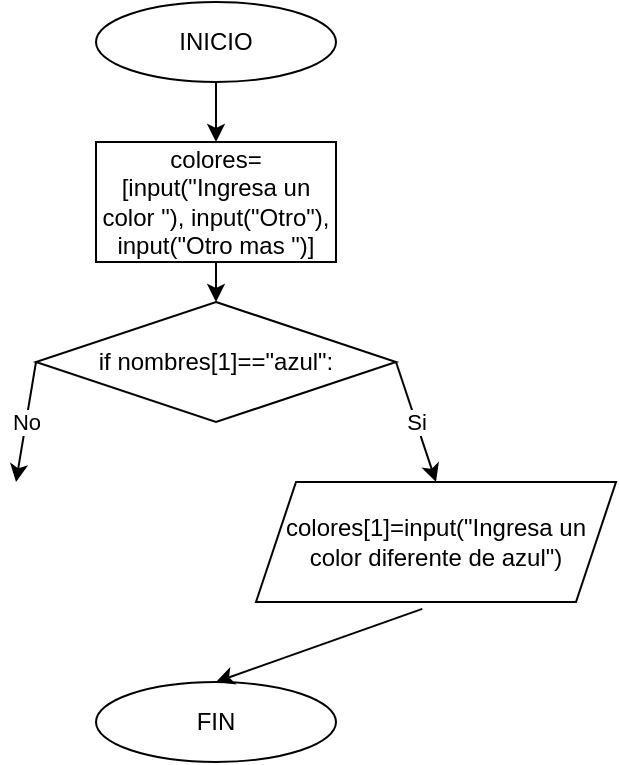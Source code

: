 <mxfile version="28.0.9">
  <diagram name="Página-1" id="5l2dGNiINF_7KXSyhK-e">
    <mxGraphModel dx="698" dy="378" grid="1" gridSize="10" guides="1" tooltips="1" connect="1" arrows="1" fold="1" page="1" pageScale="1" pageWidth="827" pageHeight="1169" math="0" shadow="0">
      <root>
        <mxCell id="0" />
        <mxCell id="1" parent="0" />
        <mxCell id="RVckmzkD97EgDxdsqbsB-1" value="INICIO" style="ellipse;whiteSpace=wrap;html=1;" parent="1" vertex="1">
          <mxGeometry x="350" y="210" width="120" height="40" as="geometry" />
        </mxCell>
        <mxCell id="RVckmzkD97EgDxdsqbsB-2" value="colores=[input(&quot;Ingresa un color &quot;), input(&quot;Otro&quot;), input(&quot;Otro mas &quot;)]" style="rounded=0;whiteSpace=wrap;html=1;" parent="1" vertex="1">
          <mxGeometry x="350" y="280" width="120" height="60" as="geometry" />
        </mxCell>
        <mxCell id="RVckmzkD97EgDxdsqbsB-4" value="" style="endArrow=classic;html=1;rounded=0;exitX=0.5;exitY=1;exitDx=0;exitDy=0;entryX=0.5;entryY=0;entryDx=0;entryDy=0;" parent="1" source="RVckmzkD97EgDxdsqbsB-1" target="RVckmzkD97EgDxdsqbsB-2" edge="1">
          <mxGeometry width="50" height="50" relative="1" as="geometry">
            <mxPoint x="390" y="270" as="sourcePoint" />
            <mxPoint x="440" y="220" as="targetPoint" />
          </mxGeometry>
        </mxCell>
        <mxCell id="RVckmzkD97EgDxdsqbsB-5" value="if nombres[1]==&quot;azul&quot;:" style="rhombus;whiteSpace=wrap;html=1;" parent="1" vertex="1">
          <mxGeometry x="320" y="360" width="180" height="60" as="geometry" />
        </mxCell>
        <mxCell id="RVckmzkD97EgDxdsqbsB-6" value="colores[1]=input(&quot;Ingresa un color diferente de azul&quot;)" style="shape=parallelogram;perimeter=parallelogramPerimeter;whiteSpace=wrap;html=1;fixedSize=1;" parent="1" vertex="1">
          <mxGeometry x="430" y="450" width="180" height="60" as="geometry" />
        </mxCell>
        <mxCell id="RVckmzkD97EgDxdsqbsB-8" value="" style="endArrow=classic;html=1;rounded=0;exitX=1;exitY=0.5;exitDx=0;exitDy=0;entryX=0.5;entryY=0;entryDx=0;entryDy=0;" parent="1" source="RVckmzkD97EgDxdsqbsB-5" target="RVckmzkD97EgDxdsqbsB-6" edge="1">
          <mxGeometry relative="1" as="geometry">
            <mxPoint x="360" y="410" as="sourcePoint" />
            <mxPoint x="460" y="410" as="targetPoint" />
          </mxGeometry>
        </mxCell>
        <mxCell id="RVckmzkD97EgDxdsqbsB-9" value="Si" style="edgeLabel;resizable=0;html=1;;align=center;verticalAlign=middle;" parent="RVckmzkD97EgDxdsqbsB-8" connectable="0" vertex="1">
          <mxGeometry relative="1" as="geometry" />
        </mxCell>
        <mxCell id="RVckmzkD97EgDxdsqbsB-12" value="" style="endArrow=classic;html=1;rounded=0;exitX=0;exitY=0.5;exitDx=0;exitDy=0;entryX=0.5;entryY=0;entryDx=0;entryDy=0;" parent="1" source="RVckmzkD97EgDxdsqbsB-5" edge="1">
          <mxGeometry relative="1" as="geometry">
            <mxPoint x="430" y="440" as="sourcePoint" />
            <mxPoint x="310" y="450" as="targetPoint" />
          </mxGeometry>
        </mxCell>
        <mxCell id="RVckmzkD97EgDxdsqbsB-13" value="No" style="edgeLabel;resizable=0;html=1;;align=center;verticalAlign=middle;" parent="RVckmzkD97EgDxdsqbsB-12" connectable="0" vertex="1">
          <mxGeometry relative="1" as="geometry" />
        </mxCell>
        <mxCell id="RVckmzkD97EgDxdsqbsB-14" value="" style="endArrow=classic;html=1;rounded=0;exitX=0.5;exitY=1;exitDx=0;exitDy=0;entryX=0.5;entryY=0;entryDx=0;entryDy=0;" parent="1" source="RVckmzkD97EgDxdsqbsB-2" target="RVckmzkD97EgDxdsqbsB-5" edge="1">
          <mxGeometry width="50" height="50" relative="1" as="geometry">
            <mxPoint x="450" y="460" as="sourcePoint" />
            <mxPoint x="500" y="410" as="targetPoint" />
          </mxGeometry>
        </mxCell>
        <mxCell id="RVckmzkD97EgDxdsqbsB-15" value="FIN" style="ellipse;whiteSpace=wrap;html=1;" parent="1" vertex="1">
          <mxGeometry x="350" y="550" width="120" height="40" as="geometry" />
        </mxCell>
        <mxCell id="RVckmzkD97EgDxdsqbsB-16" value="" style="endArrow=classic;html=1;rounded=0;exitX=0.462;exitY=1.057;exitDx=0;exitDy=0;exitPerimeter=0;entryX=0.5;entryY=0;entryDx=0;entryDy=0;" parent="1" source="RVckmzkD97EgDxdsqbsB-6" target="RVckmzkD97EgDxdsqbsB-15" edge="1">
          <mxGeometry width="50" height="50" relative="1" as="geometry">
            <mxPoint x="450" y="600" as="sourcePoint" />
            <mxPoint x="500" y="550" as="targetPoint" />
          </mxGeometry>
        </mxCell>
      </root>
    </mxGraphModel>
  </diagram>
</mxfile>
